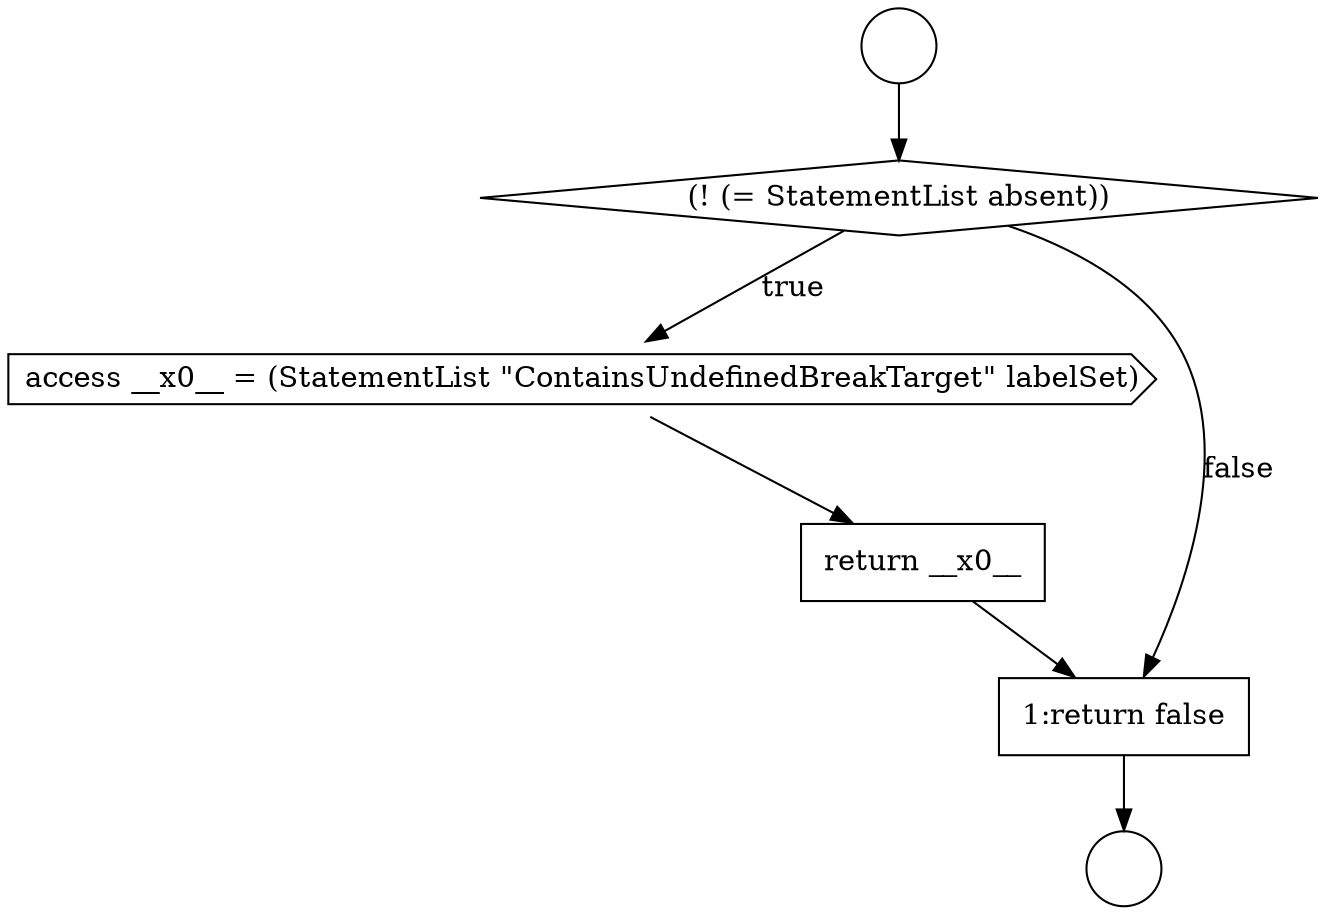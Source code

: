 digraph {
  node6968 [shape=cds, label=<<font color="black">access __x0__ = (StatementList &quot;ContainsUndefinedBreakTarget&quot; labelSet)</font>> color="black" fillcolor="white" style=filled]
  node6967 [shape=diamond, label=<<font color="black">(! (= StatementList absent))</font>> color="black" fillcolor="white" style=filled]
  node6969 [shape=none, margin=0, label=<<font color="black">
    <table border="0" cellborder="1" cellspacing="0" cellpadding="10">
      <tr><td align="left">return __x0__</td></tr>
    </table>
  </font>> color="black" fillcolor="white" style=filled]
  node6966 [shape=circle label=" " color="black" fillcolor="white" style=filled]
  node6965 [shape=circle label=" " color="black" fillcolor="white" style=filled]
  node6970 [shape=none, margin=0, label=<<font color="black">
    <table border="0" cellborder="1" cellspacing="0" cellpadding="10">
      <tr><td align="left">1:return false</td></tr>
    </table>
  </font>> color="black" fillcolor="white" style=filled]
  node6967 -> node6968 [label=<<font color="black">true</font>> color="black"]
  node6967 -> node6970 [label=<<font color="black">false</font>> color="black"]
  node6970 -> node6966 [ color="black"]
  node6969 -> node6970 [ color="black"]
  node6968 -> node6969 [ color="black"]
  node6965 -> node6967 [ color="black"]
}
